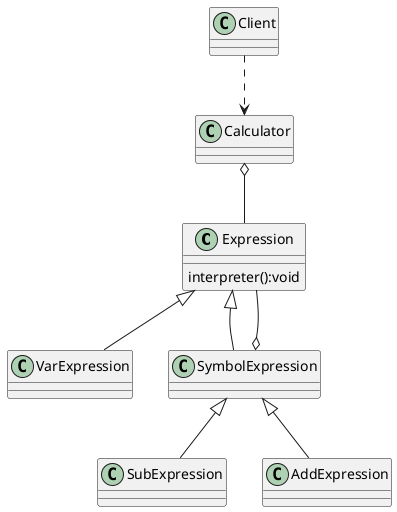 @startuml
class Expression{
interpreter():void
}

Client ..> Calculator
Calculator o-- Expression
Expression <|-- VarExpression
Expression <|-- SymbolExpression
Expression --o SymbolExpression
SymbolExpression <|-- SubExpression
SymbolExpression <|-- AddExpression
@enduml